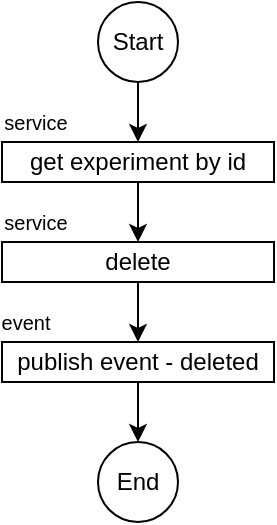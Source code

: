 <mxfile version="13.1.2" type="device"><diagram id="3SXyZJhp-QeOn9xwVjGP" name="Page-1"><mxGraphModel dx="825" dy="442" grid="1" gridSize="10" guides="1" tooltips="1" connect="1" arrows="1" fold="1" page="1" pageScale="1" pageWidth="827" pageHeight="1169" math="0" shadow="0"><root><mxCell id="0"/><mxCell id="1" parent="0"/><mxCell id="_598QUNluNMuPoRR58iC-1" value="Start" style="ellipse;whiteSpace=wrap;html=1;aspect=fixed;" vertex="1" parent="1"><mxGeometry x="394" y="40" width="40" height="40" as="geometry"/></mxCell><mxCell id="_598QUNluNMuPoRR58iC-2" style="edgeStyle=orthogonalEdgeStyle;rounded=0;orthogonalLoop=1;jettySize=auto;html=1;exitX=0.5;exitY=1;exitDx=0;exitDy=0;" edge="1" parent="1" source="_598QUNluNMuPoRR58iC-1"><mxGeometry relative="1" as="geometry"><mxPoint x="414" y="110" as="targetPoint"/><mxPoint x="414" y="130.0" as="sourcePoint"/></mxGeometry></mxCell><mxCell id="_598QUNluNMuPoRR58iC-3" style="edgeStyle=orthogonalEdgeStyle;rounded=0;orthogonalLoop=1;jettySize=auto;html=1;entryX=0.5;entryY=0;entryDx=0;entryDy=0;" edge="1" parent="1"><mxGeometry relative="1" as="geometry"><mxPoint x="414" y="160.0" as="targetPoint"/><mxPoint x="414" y="130" as="sourcePoint"/></mxGeometry></mxCell><mxCell id="_598QUNluNMuPoRR58iC-5" style="edgeStyle=orthogonalEdgeStyle;rounded=0;orthogonalLoop=1;jettySize=auto;html=1;entryX=0.5;entryY=0;entryDx=0;entryDy=0;" edge="1" parent="1" target="_598QUNluNMuPoRR58iC-9"><mxGeometry relative="1" as="geometry"><mxPoint x="414" y="210" as="targetPoint"/><mxPoint x="414" y="180.0" as="sourcePoint"/></mxGeometry></mxCell><mxCell id="_598QUNluNMuPoRR58iC-6" value="End" style="ellipse;whiteSpace=wrap;html=1;aspect=fixed;" vertex="1" parent="1"><mxGeometry x="394" y="260" width="40" height="40" as="geometry"/></mxCell><mxCell id="_598QUNluNMuPoRR58iC-8" style="edgeStyle=orthogonalEdgeStyle;rounded=0;orthogonalLoop=1;jettySize=auto;html=1;entryX=0.5;entryY=0;entryDx=0;entryDy=0;" edge="1" parent="1" source="_598QUNluNMuPoRR58iC-9" target="_598QUNluNMuPoRR58iC-6"><mxGeometry relative="1" as="geometry"/></mxCell><mxCell id="_598QUNluNMuPoRR58iC-9" value="publish event - deleted" style="rounded=0;whiteSpace=wrap;html=1;" vertex="1" parent="1"><mxGeometry x="346" y="210" width="136" height="20" as="geometry"/></mxCell><mxCell id="_598QUNluNMuPoRR58iC-10" value="get experiment by id" style="rounded=0;whiteSpace=wrap;html=1;" vertex="1" parent="1"><mxGeometry x="346" y="110" width="136" height="20" as="geometry"/></mxCell><mxCell id="_598QUNluNMuPoRR58iC-11" value="delete" style="rounded=0;whiteSpace=wrap;html=1;" vertex="1" parent="1"><mxGeometry x="346" y="160" width="136" height="20" as="geometry"/></mxCell><mxCell id="_598QUNluNMuPoRR58iC-12" value="service" style="text;html=1;strokeColor=none;fillColor=none;align=center;verticalAlign=middle;whiteSpace=wrap;rounded=0;fontSize=10;" vertex="1" parent="1"><mxGeometry x="346" y="90" width="34" height="20" as="geometry"/></mxCell><mxCell id="_598QUNluNMuPoRR58iC-13" value="service" style="text;html=1;strokeColor=none;fillColor=none;align=center;verticalAlign=middle;whiteSpace=wrap;rounded=0;fontSize=10;" vertex="1" parent="1"><mxGeometry x="346" y="140" width="34" height="20" as="geometry"/></mxCell><mxCell id="_598QUNluNMuPoRR58iC-14" value="event" style="text;html=1;strokeColor=none;fillColor=none;align=center;verticalAlign=middle;whiteSpace=wrap;rounded=0;fontSize=10;" vertex="1" parent="1"><mxGeometry x="346" y="190" width="24" height="20" as="geometry"/></mxCell></root></mxGraphModel></diagram></mxfile>